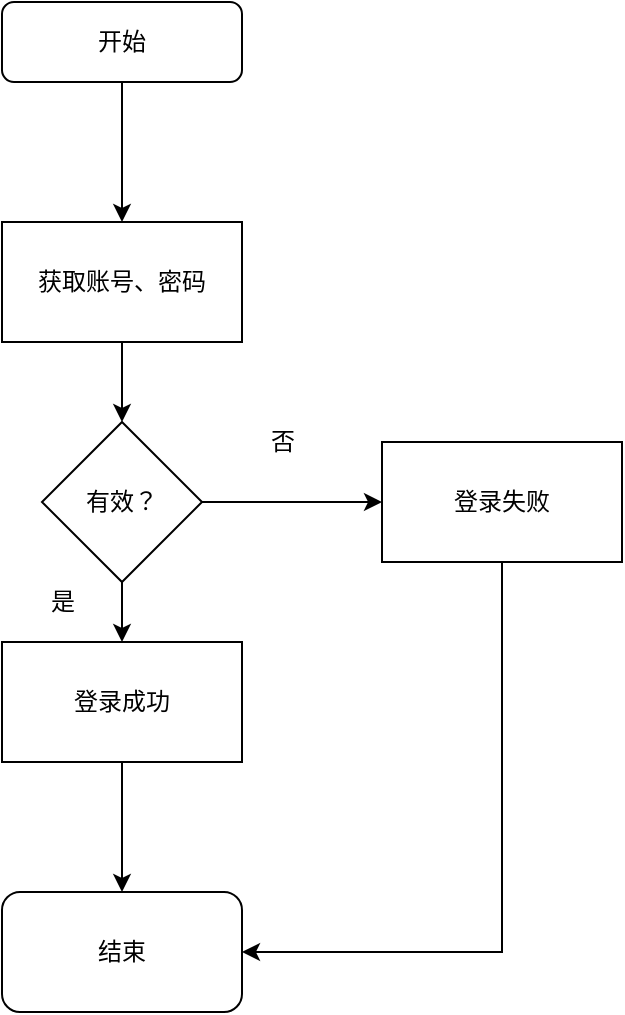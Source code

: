 <mxfile version="14.6.9" type="github">
  <diagram id="C5RBs43oDa-KdzZeNtuy" name="Page-1">
    <mxGraphModel dx="1186" dy="771" grid="1" gridSize="10" guides="1" tooltips="1" connect="1" arrows="1" fold="1" page="1" pageScale="1" pageWidth="827" pageHeight="1169" math="0" shadow="0">
      <root>
        <mxCell id="WIyWlLk6GJQsqaUBKTNV-0" />
        <mxCell id="WIyWlLk6GJQsqaUBKTNV-1" parent="WIyWlLk6GJQsqaUBKTNV-0" />
        <mxCell id="KHNZ3cPeG-C9hcz7mAJk-1" value="" style="edgeStyle=orthogonalEdgeStyle;rounded=0;orthogonalLoop=1;jettySize=auto;html=1;" edge="1" parent="WIyWlLk6GJQsqaUBKTNV-1" source="WIyWlLk6GJQsqaUBKTNV-3" target="KHNZ3cPeG-C9hcz7mAJk-0">
          <mxGeometry relative="1" as="geometry" />
        </mxCell>
        <mxCell id="WIyWlLk6GJQsqaUBKTNV-3" value="开始" style="rounded=1;whiteSpace=wrap;html=1;fontSize=12;glass=0;strokeWidth=1;shadow=0;" parent="WIyWlLk6GJQsqaUBKTNV-1" vertex="1">
          <mxGeometry x="160" y="80" width="120" height="40" as="geometry" />
        </mxCell>
        <mxCell id="KHNZ3cPeG-C9hcz7mAJk-3" value="" style="edgeStyle=orthogonalEdgeStyle;rounded=0;orthogonalLoop=1;jettySize=auto;html=1;" edge="1" parent="WIyWlLk6GJQsqaUBKTNV-1" source="KHNZ3cPeG-C9hcz7mAJk-0" target="KHNZ3cPeG-C9hcz7mAJk-2">
          <mxGeometry relative="1" as="geometry" />
        </mxCell>
        <mxCell id="KHNZ3cPeG-C9hcz7mAJk-0" value="获取账号、密码" style="rounded=0;whiteSpace=wrap;html=1;" vertex="1" parent="WIyWlLk6GJQsqaUBKTNV-1">
          <mxGeometry x="160" y="190" width="120" height="60" as="geometry" />
        </mxCell>
        <mxCell id="KHNZ3cPeG-C9hcz7mAJk-5" value="" style="edgeStyle=orthogonalEdgeStyle;rounded=0;orthogonalLoop=1;jettySize=auto;html=1;" edge="1" parent="WIyWlLk6GJQsqaUBKTNV-1" source="KHNZ3cPeG-C9hcz7mAJk-2" target="KHNZ3cPeG-C9hcz7mAJk-4">
          <mxGeometry relative="1" as="geometry" />
        </mxCell>
        <mxCell id="KHNZ3cPeG-C9hcz7mAJk-7" value="" style="edgeStyle=orthogonalEdgeStyle;rounded=0;orthogonalLoop=1;jettySize=auto;html=1;" edge="1" parent="WIyWlLk6GJQsqaUBKTNV-1" source="KHNZ3cPeG-C9hcz7mAJk-2" target="KHNZ3cPeG-C9hcz7mAJk-6">
          <mxGeometry relative="1" as="geometry" />
        </mxCell>
        <mxCell id="KHNZ3cPeG-C9hcz7mAJk-2" value="有效？" style="rhombus;whiteSpace=wrap;html=1;" vertex="1" parent="WIyWlLk6GJQsqaUBKTNV-1">
          <mxGeometry x="180" y="290" width="80" height="80" as="geometry" />
        </mxCell>
        <mxCell id="KHNZ3cPeG-C9hcz7mAJk-11" value="" style="edgeStyle=orthogonalEdgeStyle;rounded=0;orthogonalLoop=1;jettySize=auto;html=1;" edge="1" parent="WIyWlLk6GJQsqaUBKTNV-1" source="KHNZ3cPeG-C9hcz7mAJk-4" target="KHNZ3cPeG-C9hcz7mAJk-10">
          <mxGeometry relative="1" as="geometry" />
        </mxCell>
        <mxCell id="KHNZ3cPeG-C9hcz7mAJk-4" value="登录成功" style="rounded=0;whiteSpace=wrap;html=1;" vertex="1" parent="WIyWlLk6GJQsqaUBKTNV-1">
          <mxGeometry x="160" y="400" width="120" height="60" as="geometry" />
        </mxCell>
        <mxCell id="KHNZ3cPeG-C9hcz7mAJk-12" style="edgeStyle=orthogonalEdgeStyle;rounded=0;orthogonalLoop=1;jettySize=auto;html=1;entryX=1;entryY=0.5;entryDx=0;entryDy=0;" edge="1" parent="WIyWlLk6GJQsqaUBKTNV-1" source="KHNZ3cPeG-C9hcz7mAJk-6" target="KHNZ3cPeG-C9hcz7mAJk-10">
          <mxGeometry relative="1" as="geometry">
            <Array as="points">
              <mxPoint x="410" y="555" />
            </Array>
          </mxGeometry>
        </mxCell>
        <mxCell id="KHNZ3cPeG-C9hcz7mAJk-6" value="登录失败" style="rounded=0;whiteSpace=wrap;html=1;" vertex="1" parent="WIyWlLk6GJQsqaUBKTNV-1">
          <mxGeometry x="350" y="300" width="120" height="60" as="geometry" />
        </mxCell>
        <mxCell id="KHNZ3cPeG-C9hcz7mAJk-8" value="否" style="text;html=1;align=center;verticalAlign=middle;resizable=0;points=[];autosize=1;strokeColor=none;" vertex="1" parent="WIyWlLk6GJQsqaUBKTNV-1">
          <mxGeometry x="285" y="290" width="30" height="20" as="geometry" />
        </mxCell>
        <mxCell id="KHNZ3cPeG-C9hcz7mAJk-9" value="是" style="text;html=1;align=center;verticalAlign=middle;resizable=0;points=[];autosize=1;strokeColor=none;" vertex="1" parent="WIyWlLk6GJQsqaUBKTNV-1">
          <mxGeometry x="175" y="370" width="30" height="20" as="geometry" />
        </mxCell>
        <mxCell id="KHNZ3cPeG-C9hcz7mAJk-10" value="结束" style="rounded=1;whiteSpace=wrap;html=1;" vertex="1" parent="WIyWlLk6GJQsqaUBKTNV-1">
          <mxGeometry x="160" y="525" width="120" height="60" as="geometry" />
        </mxCell>
      </root>
    </mxGraphModel>
  </diagram>
</mxfile>
